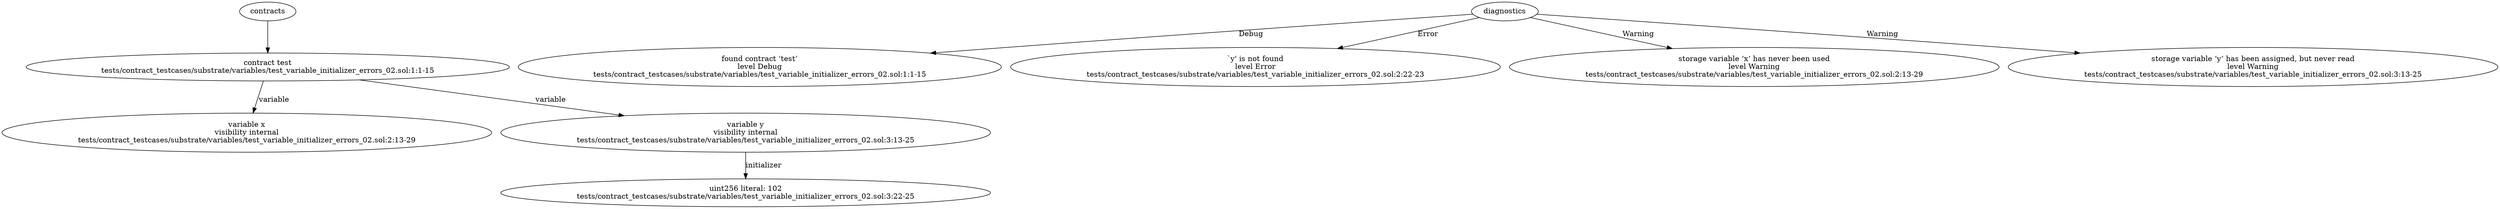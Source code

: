 strict digraph "tests/contract_testcases/substrate/variables/test_variable_initializer_errors_02.sol" {
	contract [label="contract test\ntests/contract_testcases/substrate/variables/test_variable_initializer_errors_02.sol:1:1-15"]
	var [label="variable x\nvisibility internal\ntests/contract_testcases/substrate/variables/test_variable_initializer_errors_02.sol:2:13-29"]
	var_4 [label="variable y\nvisibility internal\ntests/contract_testcases/substrate/variables/test_variable_initializer_errors_02.sol:3:13-25"]
	number_literal [label="uint256 literal: 102\ntests/contract_testcases/substrate/variables/test_variable_initializer_errors_02.sol:3:22-25"]
	diagnostic [label="found contract ‘test’\nlevel Debug\ntests/contract_testcases/substrate/variables/test_variable_initializer_errors_02.sol:1:1-15"]
	diagnostic_8 [label="`y' is not found\nlevel Error\ntests/contract_testcases/substrate/variables/test_variable_initializer_errors_02.sol:2:22-23"]
	diagnostic_9 [label="storage variable ‘x‘ has never been used\nlevel Warning\ntests/contract_testcases/substrate/variables/test_variable_initializer_errors_02.sol:2:13-29"]
	diagnostic_10 [label="storage variable ‘y‘ has been assigned, but never read\nlevel Warning\ntests/contract_testcases/substrate/variables/test_variable_initializer_errors_02.sol:3:13-25"]
	contracts -> contract
	contract -> var [label="variable"]
	contract -> var_4 [label="variable"]
	var_4 -> number_literal [label="initializer"]
	diagnostics -> diagnostic [label="Debug"]
	diagnostics -> diagnostic_8 [label="Error"]
	diagnostics -> diagnostic_9 [label="Warning"]
	diagnostics -> diagnostic_10 [label="Warning"]
}
